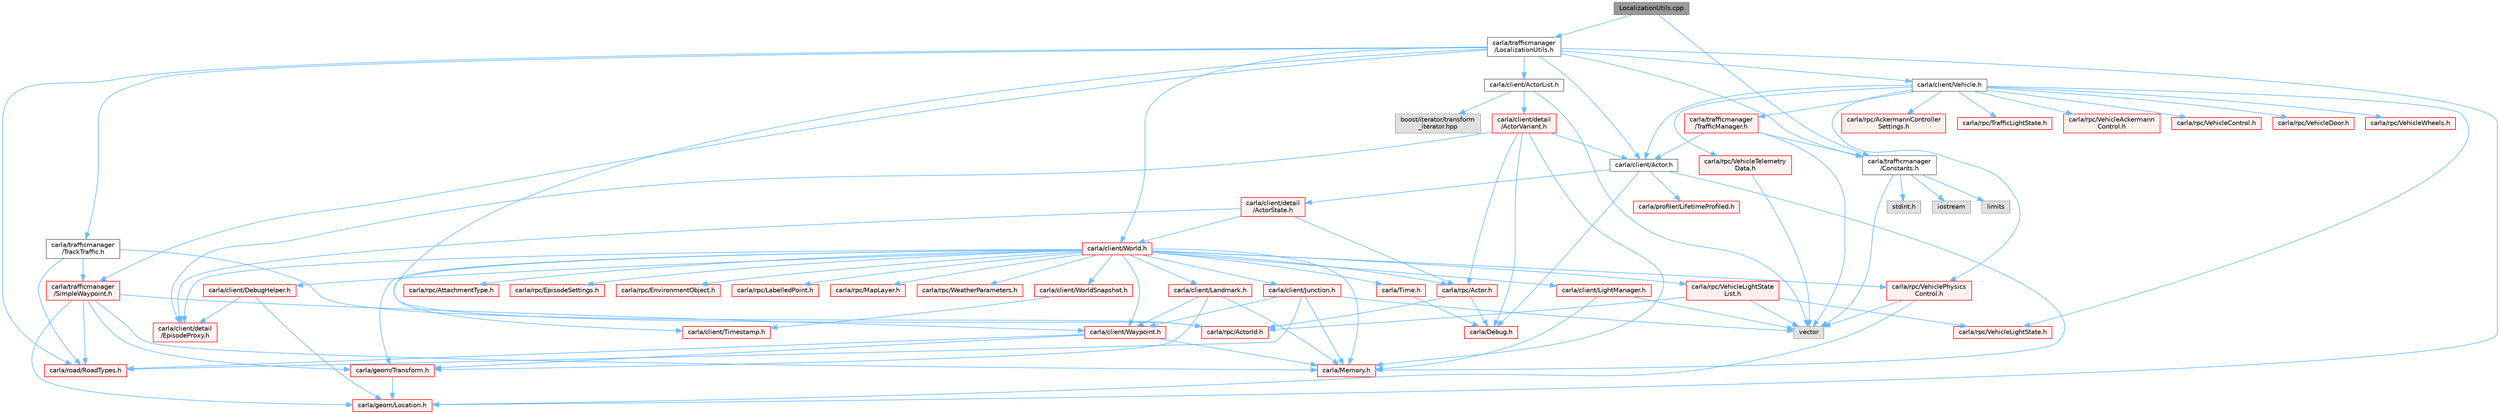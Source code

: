 digraph "LocalizationUtils.cpp"
{
 // INTERACTIVE_SVG=YES
 // LATEX_PDF_SIZE
  bgcolor="transparent";
  edge [fontname=Helvetica,fontsize=10,labelfontname=Helvetica,labelfontsize=10];
  node [fontname=Helvetica,fontsize=10,shape=box,height=0.2,width=0.4];
  Node1 [id="Node000001",label="LocalizationUtils.cpp",height=0.2,width=0.4,color="gray40", fillcolor="grey60", style="filled", fontcolor="black",tooltip=" "];
  Node1 -> Node2 [id="edge1_Node000001_Node000002",color="steelblue1",style="solid",tooltip=" "];
  Node2 [id="Node000002",label="carla/trafficmanager\l/LocalizationUtils.h",height=0.2,width=0.4,color="grey40", fillcolor="white", style="filled",URL="$d2/d84/LocalizationUtils_8h.html",tooltip=" "];
  Node2 -> Node3 [id="edge2_Node000002_Node000003",color="steelblue1",style="solid",tooltip=" "];
  Node3 [id="Node000003",label="carla/client/Actor.h",height=0.2,width=0.4,color="grey40", fillcolor="white", style="filled",URL="$da/d48/client_2Actor_8h.html",tooltip=" "];
  Node3 -> Node4 [id="edge3_Node000003_Node000004",color="steelblue1",style="solid",tooltip=" "];
  Node4 [id="Node000004",label="carla/Debug.h",height=0.2,width=0.4,color="red", fillcolor="#FFF0F0", style="filled",URL="$d4/deb/Debug_8h.html",tooltip=" "];
  Node3 -> Node8 [id="edge4_Node000003_Node000008",color="steelblue1",style="solid",tooltip=" "];
  Node8 [id="Node000008",label="carla/Memory.h",height=0.2,width=0.4,color="red", fillcolor="#FFF0F0", style="filled",URL="$de/d5c/Memory_8h.html",tooltip=" "];
  Node3 -> Node13 [id="edge5_Node000003_Node000013",color="steelblue1",style="solid",tooltip=" "];
  Node13 [id="Node000013",label="carla/client/detail\l/ActorState.h",height=0.2,width=0.4,color="red", fillcolor="#FFF0F0", style="filled",URL="$d4/d22/client_2detail_2ActorState_8h.html",tooltip=" "];
  Node13 -> Node15 [id="edge6_Node000013_Node000015",color="steelblue1",style="solid",tooltip=" "];
  Node15 [id="Node000015",label="carla/client/World.h",height=0.2,width=0.4,color="red", fillcolor="#FFF0F0", style="filled",URL="$dd/d5b/World_8h.html",tooltip=" "];
  Node15 -> Node8 [id="edge7_Node000015_Node000008",color="steelblue1",style="solid",tooltip=" "];
  Node15 -> Node16 [id="edge8_Node000015_Node000016",color="steelblue1",style="solid",tooltip=" "];
  Node16 [id="Node000016",label="carla/Time.h",height=0.2,width=0.4,color="red", fillcolor="#FFF0F0", style="filled",URL="$d2/d33/Time_8h.html",tooltip=" "];
  Node16 -> Node4 [id="edge9_Node000016_Node000004",color="steelblue1",style="solid",tooltip=" "];
  Node15 -> Node19 [id="edge10_Node000015_Node000019",color="steelblue1",style="solid",tooltip=" "];
  Node19 [id="Node000019",label="carla/client/DebugHelper.h",height=0.2,width=0.4,color="red", fillcolor="#FFF0F0", style="filled",URL="$d1/dbe/DebugHelper_8h.html",tooltip=" "];
  Node19 -> Node20 [id="edge11_Node000019_Node000020",color="steelblue1",style="solid",tooltip=" "];
  Node20 [id="Node000020",label="carla/client/detail\l/EpisodeProxy.h",height=0.2,width=0.4,color="red", fillcolor="#FFF0F0", style="filled",URL="$dc/dc2/EpisodeProxy_8h.html",tooltip=" "];
  Node19 -> Node35 [id="edge12_Node000019_Node000035",color="steelblue1",style="solid",tooltip=" "];
  Node35 [id="Node000035",label="carla/geom/Location.h",height=0.2,width=0.4,color="red", fillcolor="#FFF0F0", style="filled",URL="$d9/d8b/geom_2Location_8h.html",tooltip=" "];
  Node15 -> Node58 [id="edge13_Node000015_Node000058",color="steelblue1",style="solid",tooltip=" "];
  Node58 [id="Node000058",label="carla/client/Landmark.h",height=0.2,width=0.4,color="red", fillcolor="#FFF0F0", style="filled",URL="$db/d18/Landmark_8h.html",tooltip=" "];
  Node58 -> Node8 [id="edge14_Node000058_Node000008",color="steelblue1",style="solid",tooltip=" "];
  Node58 -> Node59 [id="edge15_Node000058_Node000059",color="steelblue1",style="solid",tooltip=" "];
  Node59 [id="Node000059",label="carla/client/Waypoint.h",height=0.2,width=0.4,color="red", fillcolor="#FFF0F0", style="filled",URL="$d0/d47/client_2Waypoint_8h.html",tooltip=" "];
  Node59 -> Node8 [id="edge16_Node000059_Node000008",color="steelblue1",style="solid",tooltip=" "];
  Node59 -> Node34 [id="edge17_Node000059_Node000034",color="steelblue1",style="solid",tooltip=" "];
  Node34 [id="Node000034",label="carla/geom/Transform.h",height=0.2,width=0.4,color="red", fillcolor="#FFF0F0", style="filled",URL="$de/d17/geom_2Transform_8h.html",tooltip=" "];
  Node34 -> Node35 [id="edge18_Node000034_Node000035",color="steelblue1",style="solid",tooltip=" "];
  Node59 -> Node69 [id="edge19_Node000059_Node000069",color="steelblue1",style="solid",tooltip=" "];
  Node69 [id="Node000069",label="carla/road/RoadTypes.h",height=0.2,width=0.4,color="red", fillcolor="#FFF0F0", style="filled",URL="$d6/dbb/RoadTypes_8h.html",tooltip=" "];
  Node58 -> Node34 [id="edge20_Node000058_Node000034",color="steelblue1",style="solid",tooltip=" "];
  Node15 -> Node59 [id="edge21_Node000015_Node000059",color="steelblue1",style="solid",tooltip=" "];
  Node15 -> Node86 [id="edge22_Node000015_Node000086",color="steelblue1",style="solid",tooltip=" "];
  Node86 [id="Node000086",label="carla/client/Junction.h",height=0.2,width=0.4,color="red", fillcolor="#FFF0F0", style="filled",URL="$dd/d55/client_2Junction_8h.html",tooltip=" "];
  Node86 -> Node8 [id="edge23_Node000086_Node000008",color="steelblue1",style="solid",tooltip=" "];
  Node86 -> Node69 [id="edge24_Node000086_Node000069",color="steelblue1",style="solid",tooltip=" "];
  Node86 -> Node59 [id="edge25_Node000086_Node000059",color="steelblue1",style="solid",tooltip=" "];
  Node86 -> Node66 [id="edge26_Node000086_Node000066",color="steelblue1",style="solid",tooltip=" "];
  Node66 [id="Node000066",label="vector",height=0.2,width=0.4,color="grey60", fillcolor="#E0E0E0", style="filled",tooltip=" "];
  Node15 -> Node90 [id="edge27_Node000015_Node000090",color="steelblue1",style="solid",tooltip=" "];
  Node90 [id="Node000090",label="carla/client/LightManager.h",height=0.2,width=0.4,color="red", fillcolor="#FFF0F0", style="filled",URL="$dd/d9a/LightManager_8h.html",tooltip=" "];
  Node90 -> Node66 [id="edge28_Node000090_Node000066",color="steelblue1",style="solid",tooltip=" "];
  Node90 -> Node8 [id="edge29_Node000090_Node000008",color="steelblue1",style="solid",tooltip=" "];
  Node15 -> Node97 [id="edge30_Node000015_Node000097",color="steelblue1",style="solid",tooltip=" "];
  Node97 [id="Node000097",label="carla/client/Timestamp.h",height=0.2,width=0.4,color="red", fillcolor="#FFF0F0", style="filled",URL="$d7/d66/Timestamp_8h.html",tooltip=" "];
  Node15 -> Node98 [id="edge31_Node000015_Node000098",color="steelblue1",style="solid",tooltip=" "];
  Node98 [id="Node000098",label="carla/client/WorldSnapshot.h",height=0.2,width=0.4,color="red", fillcolor="#FFF0F0", style="filled",URL="$df/d11/WorldSnapshot_8h.html",tooltip=" "];
  Node98 -> Node97 [id="edge32_Node000098_Node000097",color="steelblue1",style="solid",tooltip=" "];
  Node15 -> Node20 [id="edge33_Node000015_Node000020",color="steelblue1",style="solid",tooltip=" "];
  Node15 -> Node34 [id="edge34_Node000015_Node000034",color="steelblue1",style="solid",tooltip=" "];
  Node15 -> Node127 [id="edge35_Node000015_Node000127",color="steelblue1",style="solid",tooltip=" "];
  Node127 [id="Node000127",label="carla/rpc/Actor.h",height=0.2,width=0.4,color="red", fillcolor="#FFF0F0", style="filled",URL="$d8/d73/rpc_2Actor_8h.html",tooltip=" "];
  Node127 -> Node4 [id="edge36_Node000127_Node000004",color="steelblue1",style="solid",tooltip=" "];
  Node127 -> Node100 [id="edge37_Node000127_Node000100",color="steelblue1",style="solid",tooltip=" "];
  Node100 [id="Node000100",label="carla/rpc/ActorId.h",height=0.2,width=0.4,color="red", fillcolor="#FFF0F0", style="filled",URL="$d3/d89/ActorId_8h.html",tooltip=" "];
  Node15 -> Node145 [id="edge38_Node000015_Node000145",color="steelblue1",style="solid",tooltip=" "];
  Node145 [id="Node000145",label="carla/rpc/AttachmentType.h",height=0.2,width=0.4,color="red", fillcolor="#FFF0F0", style="filled",URL="$d9/df7/AttachmentType_8h.html",tooltip=" "];
  Node15 -> Node146 [id="edge39_Node000015_Node000146",color="steelblue1",style="solid",tooltip=" "];
  Node146 [id="Node000146",label="carla/rpc/EpisodeSettings.h",height=0.2,width=0.4,color="red", fillcolor="#FFF0F0", style="filled",URL="$db/df7/LibCarla_2source_2carla_2rpc_2EpisodeSettings_8h.html",tooltip=" "];
  Node15 -> Node151 [id="edge40_Node000015_Node000151",color="steelblue1",style="solid",tooltip=" "];
  Node151 [id="Node000151",label="carla/rpc/EnvironmentObject.h",height=0.2,width=0.4,color="red", fillcolor="#FFF0F0", style="filled",URL="$de/d10/LibCarla_2source_2carla_2rpc_2EnvironmentObject_8h.html",tooltip=" "];
  Node15 -> Node153 [id="edge41_Node000015_Node000153",color="steelblue1",style="solid",tooltip=" "];
  Node153 [id="Node000153",label="carla/rpc/LabelledPoint.h",height=0.2,width=0.4,color="red", fillcolor="#FFF0F0", style="filled",URL="$d2/dd4/LabelledPoint_8h.html",tooltip=" "];
  Node15 -> Node155 [id="edge42_Node000015_Node000155",color="steelblue1",style="solid",tooltip=" "];
  Node155 [id="Node000155",label="carla/rpc/MapLayer.h",height=0.2,width=0.4,color="red", fillcolor="#FFF0F0", style="filled",URL="$d0/dc2/MapLayer_8h.html",tooltip=" "];
  Node15 -> Node156 [id="edge43_Node000015_Node000156",color="steelblue1",style="solid",tooltip=" "];
  Node156 [id="Node000156",label="carla/rpc/VehiclePhysics\lControl.h",height=0.2,width=0.4,color="red", fillcolor="#FFF0F0", style="filled",URL="$d1/d8e/LibCarla_2source_2carla_2rpc_2VehiclePhysicsControl_8h.html",tooltip=" "];
  Node156 -> Node35 [id="edge44_Node000156_Node000035",color="steelblue1",style="solid",tooltip=" "];
  Node156 -> Node66 [id="edge45_Node000156_Node000066",color="steelblue1",style="solid",tooltip=" "];
  Node15 -> Node163 [id="edge46_Node000015_Node000163",color="steelblue1",style="solid",tooltip=" "];
  Node163 [id="Node000163",label="carla/rpc/WeatherParameters.h",height=0.2,width=0.4,color="red", fillcolor="#FFF0F0", style="filled",URL="$da/d0c/LibCarla_2source_2carla_2rpc_2WeatherParameters_8h.html",tooltip=" "];
  Node15 -> Node166 [id="edge47_Node000015_Node000166",color="steelblue1",style="solid",tooltip=" "];
  Node166 [id="Node000166",label="carla/rpc/VehicleLightState\lList.h",height=0.2,width=0.4,color="red", fillcolor="#FFF0F0", style="filled",URL="$d8/d09/VehicleLightStateList_8h.html",tooltip=" "];
  Node166 -> Node100 [id="edge48_Node000166_Node000100",color="steelblue1",style="solid",tooltip=" "];
  Node166 -> Node167 [id="edge49_Node000166_Node000167",color="steelblue1",style="solid",tooltip=" "];
  Node167 [id="Node000167",label="carla/rpc/VehicleLightState.h",height=0.2,width=0.4,color="red", fillcolor="#FFF0F0", style="filled",URL="$d8/d64/LibCarla_2source_2carla_2rpc_2VehicleLightState_8h.html",tooltip=" "];
  Node166 -> Node66 [id="edge50_Node000166_Node000066",color="steelblue1",style="solid",tooltip=" "];
  Node13 -> Node20 [id="edge51_Node000013_Node000020",color="steelblue1",style="solid",tooltip=" "];
  Node13 -> Node127 [id="edge52_Node000013_Node000127",color="steelblue1",style="solid",tooltip=" "];
  Node3 -> Node174 [id="edge53_Node000003_Node000174",color="steelblue1",style="solid",tooltip=" "];
  Node174 [id="Node000174",label="carla/profiler/LifetimeProfiled.h",height=0.2,width=0.4,color="red", fillcolor="#FFF0F0", style="filled",URL="$d9/dc4/LifetimeProfiled_8h.html",tooltip=" "];
  Node2 -> Node175 [id="edge54_Node000002_Node000175",color="steelblue1",style="solid",tooltip=" "];
  Node175 [id="Node000175",label="carla/client/ActorList.h",height=0.2,width=0.4,color="grey40", fillcolor="white", style="filled",URL="$db/de8/ActorList_8h.html",tooltip=" "];
  Node175 -> Node176 [id="edge55_Node000175_Node000176",color="steelblue1",style="solid",tooltip=" "];
  Node176 [id="Node000176",label="carla/client/detail\l/ActorVariant.h",height=0.2,width=0.4,color="red", fillcolor="#FFF0F0", style="filled",URL="$d9/d0d/ActorVariant_8h.html",tooltip=" "];
  Node176 -> Node4 [id="edge56_Node000176_Node000004",color="steelblue1",style="solid",tooltip=" "];
  Node176 -> Node8 [id="edge57_Node000176_Node000008",color="steelblue1",style="solid",tooltip=" "];
  Node176 -> Node3 [id="edge58_Node000176_Node000003",color="steelblue1",style="solid",tooltip=" "];
  Node176 -> Node20 [id="edge59_Node000176_Node000020",color="steelblue1",style="solid",tooltip=" "];
  Node176 -> Node127 [id="edge60_Node000176_Node000127",color="steelblue1",style="solid",tooltip=" "];
  Node175 -> Node113 [id="edge61_Node000175_Node000113",color="steelblue1",style="solid",tooltip=" "];
  Node113 [id="Node000113",label="boost/iterator/transform\l_iterator.hpp",height=0.2,width=0.4,color="grey60", fillcolor="#E0E0E0", style="filled",tooltip=" "];
  Node175 -> Node66 [id="edge62_Node000175_Node000066",color="steelblue1",style="solid",tooltip=" "];
  Node2 -> Node177 [id="edge63_Node000002_Node000177",color="steelblue1",style="solid",tooltip=" "];
  Node177 [id="Node000177",label="carla/client/Vehicle.h",height=0.2,width=0.4,color="grey40", fillcolor="white", style="filled",URL="$d9/d18/Vehicle_8h.html",tooltip=" "];
  Node177 -> Node3 [id="edge64_Node000177_Node000003",color="steelblue1",style="solid",tooltip=" "];
  Node177 -> Node178 [id="edge65_Node000177_Node000178",color="steelblue1",style="solid",tooltip=" "];
  Node178 [id="Node000178",label="carla/rpc/AckermannController\lSettings.h",height=0.2,width=0.4,color="red", fillcolor="#FFF0F0", style="filled",URL="$d0/d10/LibCarla_2source_2carla_2rpc_2AckermannControllerSettings_8h.html",tooltip=" "];
  Node177 -> Node104 [id="edge66_Node000177_Node000104",color="steelblue1",style="solid",tooltip=" "];
  Node104 [id="Node000104",label="carla/rpc/TrafficLightState.h",height=0.2,width=0.4,color="red", fillcolor="#FFF0F0", style="filled",URL="$d1/d16/LibCarla_2source_2carla_2rpc_2TrafficLightState_8h.html",tooltip=" "];
  Node177 -> Node181 [id="edge67_Node000177_Node000181",color="steelblue1",style="solid",tooltip=" "];
  Node181 [id="Node000181",label="carla/rpc/VehicleAckermann\lControl.h",height=0.2,width=0.4,color="red", fillcolor="#FFF0F0", style="filled",URL="$dc/def/LibCarla_2source_2carla_2rpc_2VehicleAckermannControl_8h.html",tooltip=" "];
  Node177 -> Node105 [id="edge68_Node000177_Node000105",color="steelblue1",style="solid",tooltip=" "];
  Node105 [id="Node000105",label="carla/rpc/VehicleControl.h",height=0.2,width=0.4,color="red", fillcolor="#FFF0F0", style="filled",URL="$dd/d28/LibCarla_2source_2carla_2rpc_2VehicleControl_8h.html",tooltip=" "];
  Node177 -> Node184 [id="edge69_Node000177_Node000184",color="steelblue1",style="solid",tooltip=" "];
  Node184 [id="Node000184",label="carla/rpc/VehicleDoor.h",height=0.2,width=0.4,color="red", fillcolor="#FFF0F0", style="filled",URL="$da/dc3/VehicleDoor_8h.html",tooltip=" "];
  Node177 -> Node167 [id="edge70_Node000177_Node000167",color="steelblue1",style="solid",tooltip=" "];
  Node177 -> Node156 [id="edge71_Node000177_Node000156",color="steelblue1",style="solid",tooltip=" "];
  Node177 -> Node185 [id="edge72_Node000177_Node000185",color="steelblue1",style="solid",tooltip=" "];
  Node185 [id="Node000185",label="carla/rpc/VehicleTelemetry\lData.h",height=0.2,width=0.4,color="red", fillcolor="#FFF0F0", style="filled",URL="$d3/d90/LibCarla_2source_2carla_2rpc_2VehicleTelemetryData_8h.html",tooltip=" "];
  Node185 -> Node66 [id="edge73_Node000185_Node000066",color="steelblue1",style="solid",tooltip=" "];
  Node177 -> Node187 [id="edge74_Node000177_Node000187",color="steelblue1",style="solid",tooltip=" "];
  Node187 [id="Node000187",label="carla/rpc/VehicleWheels.h",height=0.2,width=0.4,color="red", fillcolor="#FFF0F0", style="filled",URL="$d2/d02/VehicleWheels_8h.html",tooltip=" "];
  Node177 -> Node188 [id="edge75_Node000177_Node000188",color="steelblue1",style="solid",tooltip=" "];
  Node188 [id="Node000188",label="carla/trafficmanager\l/TrafficManager.h",height=0.2,width=0.4,color="red", fillcolor="#FFF0F0", style="filled",URL="$da/dfd/TrafficManager_8h.html",tooltip=" "];
  Node188 -> Node66 [id="edge76_Node000188_Node000066",color="steelblue1",style="solid",tooltip=" "];
  Node188 -> Node3 [id="edge77_Node000188_Node000003",color="steelblue1",style="solid",tooltip=" "];
  Node188 -> Node189 [id="edge78_Node000188_Node000189",color="steelblue1",style="solid",tooltip=" "];
  Node189 [id="Node000189",label="carla/trafficmanager\l/Constants.h",height=0.2,width=0.4,color="grey40", fillcolor="white", style="filled",URL="$d1/d45/Constants_8h.html",tooltip=" "];
  Node189 -> Node31 [id="edge79_Node000189_Node000031",color="steelblue1",style="solid",tooltip=" "];
  Node31 [id="Node000031",label="limits",height=0.2,width=0.4,color="grey60", fillcolor="#E0E0E0", style="filled",tooltip=" "];
  Node189 -> Node190 [id="edge80_Node000189_Node000190",color="steelblue1",style="solid",tooltip=" "];
  Node190 [id="Node000190",label="stdint.h",height=0.2,width=0.4,color="grey60", fillcolor="#E0E0E0", style="filled",tooltip=" "];
  Node189 -> Node29 [id="edge81_Node000189_Node000029",color="steelblue1",style="solid",tooltip=" "];
  Node29 [id="Node000029",label="iostream",height=0.2,width=0.4,color="grey60", fillcolor="#E0E0E0", style="filled",tooltip=" "];
  Node189 -> Node66 [id="edge82_Node000189_Node000066",color="steelblue1",style="solid",tooltip=" "];
  Node2 -> Node15 [id="edge83_Node000002_Node000015",color="steelblue1",style="solid",tooltip=" "];
  Node2 -> Node35 [id="edge84_Node000002_Node000035",color="steelblue1",style="solid",tooltip=" "];
  Node2 -> Node69 [id="edge85_Node000002_Node000069",color="steelblue1",style="solid",tooltip=" "];
  Node2 -> Node100 [id="edge86_Node000002_Node000100",color="steelblue1",style="solid",tooltip=" "];
  Node2 -> Node189 [id="edge87_Node000002_Node000189",color="steelblue1",style="solid",tooltip=" "];
  Node2 -> Node192 [id="edge88_Node000002_Node000192",color="steelblue1",style="solid",tooltip=" "];
  Node192 [id="Node000192",label="carla/trafficmanager\l/SimpleWaypoint.h",height=0.2,width=0.4,color="red", fillcolor="#FFF0F0", style="filled",URL="$d7/dd3/SimpleWaypoint_8h.html",tooltip=" "];
  Node192 -> Node59 [id="edge89_Node000192_Node000059",color="steelblue1",style="solid",tooltip=" "];
  Node192 -> Node35 [id="edge90_Node000192_Node000035",color="steelblue1",style="solid",tooltip=" "];
  Node192 -> Node34 [id="edge91_Node000192_Node000034",color="steelblue1",style="solid",tooltip=" "];
  Node192 -> Node8 [id="edge92_Node000192_Node000008",color="steelblue1",style="solid",tooltip=" "];
  Node192 -> Node69 [id="edge93_Node000192_Node000069",color="steelblue1",style="solid",tooltip=" "];
  Node2 -> Node194 [id="edge94_Node000002_Node000194",color="steelblue1",style="solid",tooltip=" "];
  Node194 [id="Node000194",label="carla/trafficmanager\l/TrackTraffic.h",height=0.2,width=0.4,color="grey40", fillcolor="white", style="filled",URL="$db/d67/TrackTraffic_8h.html",tooltip=" "];
  Node194 -> Node69 [id="edge95_Node000194_Node000069",color="steelblue1",style="solid",tooltip=" "];
  Node194 -> Node100 [id="edge96_Node000194_Node000100",color="steelblue1",style="solid",tooltip=" "];
  Node194 -> Node192 [id="edge97_Node000194_Node000192",color="steelblue1",style="solid",tooltip=" "];
  Node1 -> Node189 [id="edge98_Node000001_Node000189",color="steelblue1",style="solid",tooltip=" "];
}
